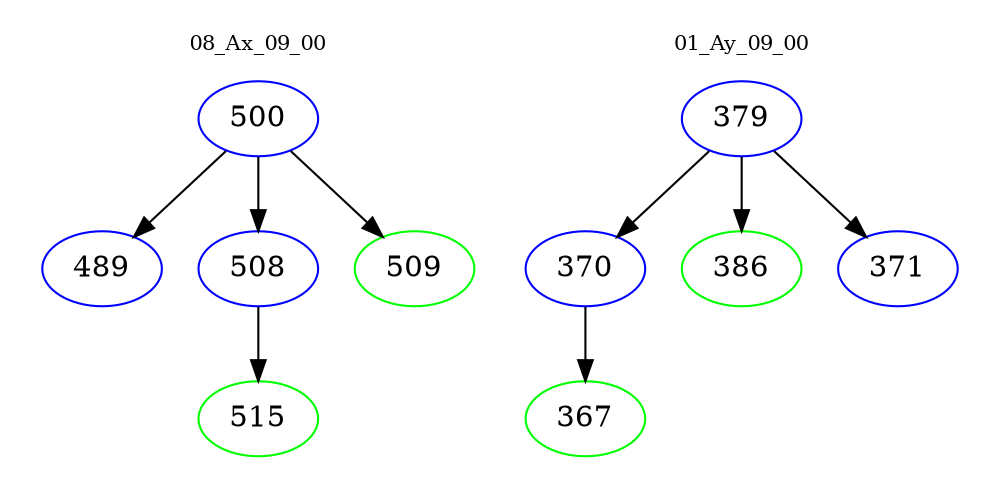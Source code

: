 digraph{
subgraph cluster_0 {
color = white
label = "08_Ax_09_00";
fontsize=10;
T0_500 [label="500", color="blue"]
T0_500 -> T0_489 [color="black"]
T0_489 [label="489", color="blue"]
T0_500 -> T0_508 [color="black"]
T0_508 [label="508", color="blue"]
T0_508 -> T0_515 [color="black"]
T0_515 [label="515", color="green"]
T0_500 -> T0_509 [color="black"]
T0_509 [label="509", color="green"]
}
subgraph cluster_1 {
color = white
label = "01_Ay_09_00";
fontsize=10;
T1_379 [label="379", color="blue"]
T1_379 -> T1_370 [color="black"]
T1_370 [label="370", color="blue"]
T1_370 -> T1_367 [color="black"]
T1_367 [label="367", color="green"]
T1_379 -> T1_386 [color="black"]
T1_386 [label="386", color="green"]
T1_379 -> T1_371 [color="black"]
T1_371 [label="371", color="blue"]
}
}
